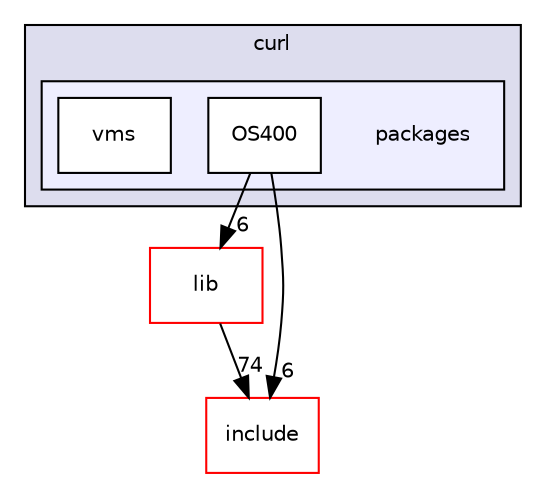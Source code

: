 digraph "components/curl/packages" {
  compound=true
  node [ fontsize="10", fontname="Helvetica"];
  edge [ labelfontsize="10", labelfontname="Helvetica"];
  subgraph clusterdir_e9014474357f0c50c4c87dd9066e36b7 {
    graph [ bgcolor="#ddddee", pencolor="black", label="curl" fontname="Helvetica", fontsize="10", URL="dir_e9014474357f0c50c4c87dd9066e36b7.html"]
  subgraph clusterdir_5ce43ce82f788d8c5349594ceb85d464 {
    graph [ bgcolor="#eeeeff", pencolor="black", label="" URL="dir_5ce43ce82f788d8c5349594ceb85d464.html"];
    dir_5ce43ce82f788d8c5349594ceb85d464 [shape=plaintext label="packages"];
    dir_915f9ee55addd80f5ca176155e1f7cde [shape=box label="OS400" color="black" fillcolor="white" style="filled" URL="dir_915f9ee55addd80f5ca176155e1f7cde.html"];
    dir_7c3c9c9bf525122f958f973ce33fdf9b [shape=box label="vms" color="black" fillcolor="white" style="filled" URL="dir_7c3c9c9bf525122f958f973ce33fdf9b.html"];
  }
  }
  dir_efb6013f246e7f8b3181c5014844a411 [shape=box label="lib" fillcolor="white" style="filled" color="red" URL="dir_efb6013f246e7f8b3181c5014844a411.html"];
  dir_cd676b23329fa89648a4b0e59818ada0 [shape=box label="include" fillcolor="white" style="filled" color="red" URL="dir_cd676b23329fa89648a4b0e59818ada0.html"];
  dir_efb6013f246e7f8b3181c5014844a411->dir_cd676b23329fa89648a4b0e59818ada0 [headlabel="74", labeldistance=1.5 headhref="dir_000008_000015.html"];
  dir_915f9ee55addd80f5ca176155e1f7cde->dir_efb6013f246e7f8b3181c5014844a411 [headlabel="6", labeldistance=1.5 headhref="dir_000027_000008.html"];
  dir_915f9ee55addd80f5ca176155e1f7cde->dir_cd676b23329fa89648a4b0e59818ada0 [headlabel="6", labeldistance=1.5 headhref="dir_000027_000015.html"];
}
